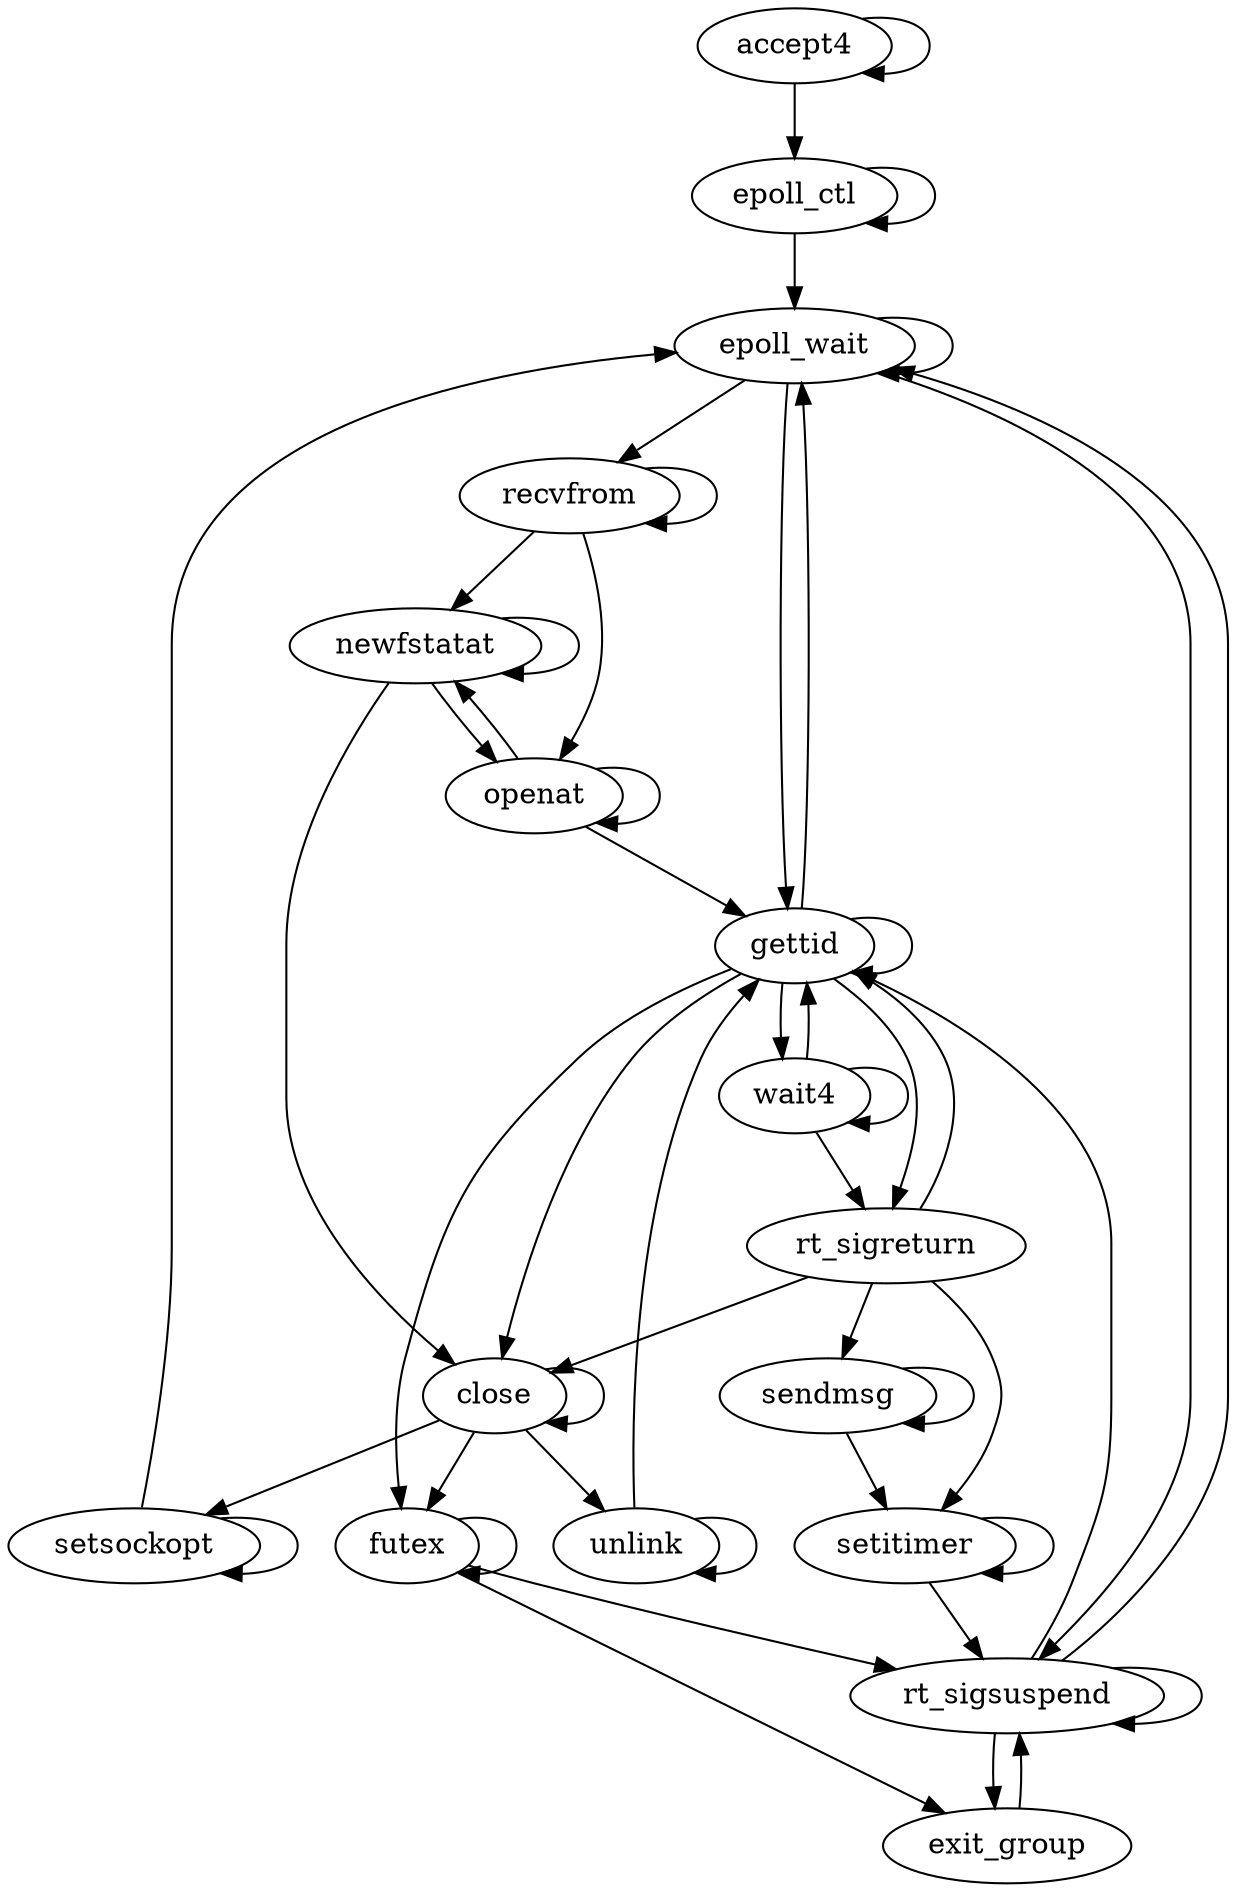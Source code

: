 digraph graphname {
accept4 -> accept4;
accept4 -> epoll_ctl;
epoll_ctl -> epoll_ctl;
epoll_ctl -> epoll_wait;
epoll_wait -> epoll_wait;
epoll_wait -> recvfrom;
recvfrom -> recvfrom;
recvfrom -> newfstatat;
newfstatat -> newfstatat;
newfstatat -> openat;
openat -> openat;
openat -> newfstatat;
newfstatat -> close;
close -> close;
close -> setsockopt;
setsockopt -> setsockopt;
setsockopt -> epoll_wait;
recvfrom -> openat;
openat -> gettid;
gettid -> gettid;
gettid -> epoll_wait;
epoll_wait -> rt_sigsuspend;
rt_sigsuspend -> epoll_wait;
epoll_wait -> gettid;
gettid -> rt_sigreturn;
rt_sigreturn -> gettid;
rt_sigreturn -> sendmsg;
sendmsg -> sendmsg;
sendmsg -> setitimer;
setitimer -> setitimer;
setitimer -> rt_sigsuspend;
rt_sigsuspend -> rt_sigsuspend;
rt_sigsuspend -> gettid;
rt_sigreturn -> setitimer;
gettid -> futex;
futex -> futex;
futex -> rt_sigsuspend;
rt_sigsuspend -> exit_group;
exit_group -> rt_sigsuspend;
gettid -> wait4;
wait4 -> wait4;
wait4 -> gettid;
wait4 -> rt_sigreturn;
rt_sigreturn -> close;
close -> unlink;
unlink -> unlink;
unlink -> gettid;
gettid -> close;
close -> futex;
futex -> exit_group;
}